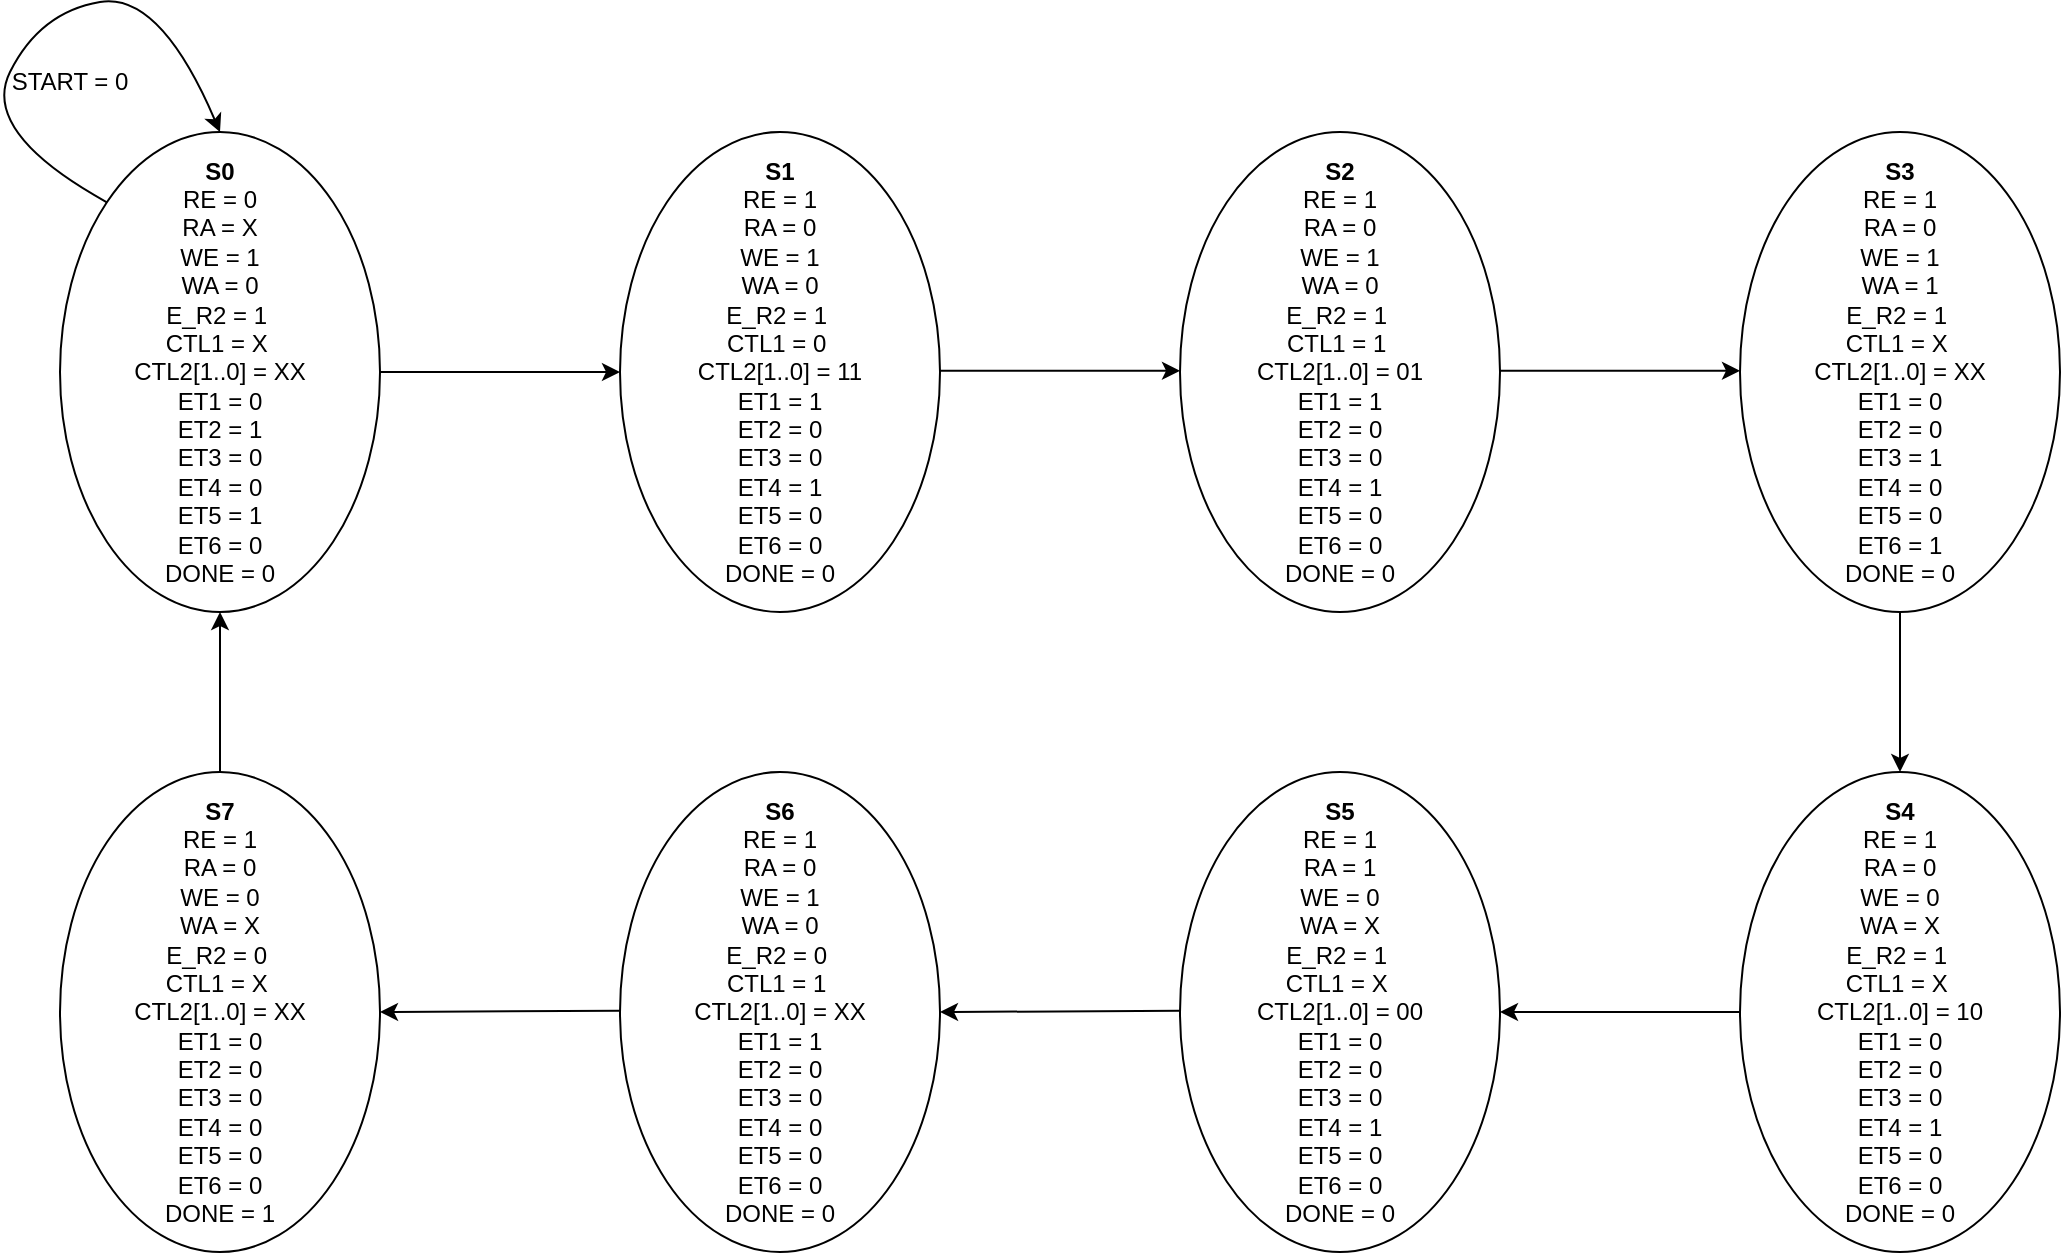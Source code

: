 <mxfile version="21.2.2" type="device">
  <diagram name="Page-1" id="D29pGEQHQrqoXzZbhyBa">
    <mxGraphModel dx="1050" dy="541" grid="0" gridSize="10" guides="1" tooltips="1" connect="1" arrows="1" fold="1" page="0" pageScale="1" pageWidth="850" pageHeight="1100" math="0" shadow="0">
      <root>
        <mxCell id="0" />
        <mxCell id="1" parent="0" />
        <mxCell id="zba-jAjFFjgz56tZfDDK-9" value="&lt;b&gt;S0&lt;/b&gt;&lt;br&gt;RE = 0&lt;br&gt;RA = X&lt;br&gt;WE = 1&lt;br&gt;WA = 0&lt;br&gt;E_R2 = 1&amp;nbsp;&lt;br&gt;CTL1 = X&amp;nbsp;&lt;br&gt;CTL2[1..0] = XX&lt;br&gt;ET1 = 0&lt;br&gt;ET2 = 1&lt;br&gt;ET3 = 0&lt;br&gt;ET4 = 0&lt;br&gt;ET5 = 1&lt;br&gt;ET6 = 0&lt;br&gt;DONE = 0" style="ellipse;whiteSpace=wrap;html=1;" parent="1" vertex="1">
          <mxGeometry x="80" y="80" width="160" height="240" as="geometry" />
        </mxCell>
        <mxCell id="zba-jAjFFjgz56tZfDDK-13" value="&lt;b style=&quot;border-color: var(--border-color);&quot;&gt;S1&lt;/b&gt;&lt;br style=&quot;border-color: var(--border-color);&quot;&gt;RE = 1&lt;br style=&quot;border-color: var(--border-color);&quot;&gt;RA = 0&lt;br style=&quot;border-color: var(--border-color);&quot;&gt;WE = 1&lt;br style=&quot;border-color: var(--border-color);&quot;&gt;WA = 0&lt;br style=&quot;border-color: var(--border-color);&quot;&gt;E_R2 = 1&amp;nbsp;&lt;br style=&quot;border-color: var(--border-color);&quot;&gt;CTL1 = 0&amp;nbsp;&lt;br style=&quot;border-color: var(--border-color);&quot;&gt;CTL2[1..0] = 11&lt;br style=&quot;border-color: var(--border-color);&quot;&gt;ET1 = 1&lt;br style=&quot;border-color: var(--border-color);&quot;&gt;ET2 = 0&lt;br style=&quot;border-color: var(--border-color);&quot;&gt;ET3 = 0&lt;br style=&quot;border-color: var(--border-color);&quot;&gt;ET4 = 1&lt;br style=&quot;border-color: var(--border-color);&quot;&gt;ET5 = 0&lt;br style=&quot;border-color: var(--border-color);&quot;&gt;ET6 = 0&lt;br style=&quot;border-color: var(--border-color);&quot;&gt;DONE = 0" style="ellipse;whiteSpace=wrap;html=1;" parent="1" vertex="1">
          <mxGeometry x="360" y="80" width="160" height="240" as="geometry" />
        </mxCell>
        <mxCell id="zba-jAjFFjgz56tZfDDK-14" value="&lt;b style=&quot;border-color: var(--border-color);&quot;&gt;S2&lt;/b&gt;&lt;br style=&quot;border-color: var(--border-color);&quot;&gt;RE = 1&lt;br style=&quot;border-color: var(--border-color);&quot;&gt;RA = 0&lt;br style=&quot;border-color: var(--border-color);&quot;&gt;WE = 1&lt;br style=&quot;border-color: var(--border-color);&quot;&gt;WA = 0&lt;br style=&quot;border-color: var(--border-color);&quot;&gt;E_R2 = 1&amp;nbsp;&lt;br style=&quot;border-color: var(--border-color);&quot;&gt;CTL1 = 1&amp;nbsp;&lt;br style=&quot;border-color: var(--border-color);&quot;&gt;CTL2[1..0] = 01&lt;br style=&quot;border-color: var(--border-color);&quot;&gt;ET1 = 1&lt;br style=&quot;border-color: var(--border-color);&quot;&gt;ET2 = 0&lt;br style=&quot;border-color: var(--border-color);&quot;&gt;ET3 = 0&lt;br style=&quot;border-color: var(--border-color);&quot;&gt;ET4 = 1&lt;br style=&quot;border-color: var(--border-color);&quot;&gt;ET5 = 0&lt;br style=&quot;border-color: var(--border-color);&quot;&gt;ET6 = 0&lt;br style=&quot;border-color: var(--border-color);&quot;&gt;DONE = 0" style="ellipse;whiteSpace=wrap;html=1;" parent="1" vertex="1">
          <mxGeometry x="640" y="80" width="160" height="240" as="geometry" />
        </mxCell>
        <mxCell id="zba-jAjFFjgz56tZfDDK-23" value="" style="edgeStyle=orthogonalEdgeStyle;rounded=0;orthogonalLoop=1;jettySize=auto;html=1;" parent="1" source="zba-jAjFFjgz56tZfDDK-15" target="zba-jAjFFjgz56tZfDDK-19" edge="1">
          <mxGeometry relative="1" as="geometry" />
        </mxCell>
        <mxCell id="zba-jAjFFjgz56tZfDDK-15" value="&lt;b style=&quot;border-color: var(--border-color);&quot;&gt;S3&lt;/b&gt;&lt;br style=&quot;border-color: var(--border-color);&quot;&gt;RE = 1&lt;br style=&quot;border-color: var(--border-color);&quot;&gt;RA = 0&lt;br style=&quot;border-color: var(--border-color);&quot;&gt;WE = 1&lt;br style=&quot;border-color: var(--border-color);&quot;&gt;WA = 1&lt;br style=&quot;border-color: var(--border-color);&quot;&gt;E_R2 = 1&amp;nbsp;&lt;br style=&quot;border-color: var(--border-color);&quot;&gt;CTL1 = X&amp;nbsp;&lt;br style=&quot;border-color: var(--border-color);&quot;&gt;CTL2[1..0] = XX&lt;br style=&quot;border-color: var(--border-color);&quot;&gt;ET1 = 0&lt;br style=&quot;border-color: var(--border-color);&quot;&gt;ET2 = 0&lt;br style=&quot;border-color: var(--border-color);&quot;&gt;ET3 = 1&lt;br style=&quot;border-color: var(--border-color);&quot;&gt;ET4 = 0&lt;br style=&quot;border-color: var(--border-color);&quot;&gt;ET5 = 0&lt;br style=&quot;border-color: var(--border-color);&quot;&gt;ET6 = 1&lt;br style=&quot;border-color: var(--border-color);&quot;&gt;DONE = 0" style="ellipse;whiteSpace=wrap;html=1;" parent="1" vertex="1">
          <mxGeometry x="920" y="80" width="160" height="240" as="geometry" />
        </mxCell>
        <mxCell id="zba-jAjFFjgz56tZfDDK-27" value="" style="edgeStyle=orthogonalEdgeStyle;rounded=0;orthogonalLoop=1;jettySize=auto;html=1;" parent="1" source="zba-jAjFFjgz56tZfDDK-16" target="zba-jAjFFjgz56tZfDDK-9" edge="1">
          <mxGeometry relative="1" as="geometry" />
        </mxCell>
        <mxCell id="zba-jAjFFjgz56tZfDDK-16" value="&lt;b style=&quot;border-color: var(--border-color);&quot;&gt;S7&lt;/b&gt;&lt;br style=&quot;border-color: var(--border-color);&quot;&gt;RE = 1&lt;br style=&quot;border-color: var(--border-color);&quot;&gt;RA = 0&lt;br style=&quot;border-color: var(--border-color);&quot;&gt;WE = 0&lt;br style=&quot;border-color: var(--border-color);&quot;&gt;WA = X&lt;br style=&quot;border-color: var(--border-color);&quot;&gt;E_R2 = 0&amp;nbsp;&lt;br style=&quot;border-color: var(--border-color);&quot;&gt;CTL1 = X&amp;nbsp;&lt;br style=&quot;border-color: var(--border-color);&quot;&gt;CTL2[1..0] = XX&lt;br style=&quot;border-color: var(--border-color);&quot;&gt;ET1 = 0&lt;br style=&quot;border-color: var(--border-color);&quot;&gt;ET2 = 0&lt;br style=&quot;border-color: var(--border-color);&quot;&gt;ET3 = 0&lt;br style=&quot;border-color: var(--border-color);&quot;&gt;ET4 = 0&lt;br style=&quot;border-color: var(--border-color);&quot;&gt;ET5 = 0&lt;br style=&quot;border-color: var(--border-color);&quot;&gt;ET6 = 0&lt;br style=&quot;border-color: var(--border-color);&quot;&gt;DONE = 1" style="ellipse;whiteSpace=wrap;html=1;" parent="1" vertex="1">
          <mxGeometry x="80" y="400" width="160" height="240" as="geometry" />
        </mxCell>
        <mxCell id="zba-jAjFFjgz56tZfDDK-17" value="&lt;b style=&quot;border-color: var(--border-color);&quot;&gt;S6&lt;/b&gt;&lt;br style=&quot;border-color: var(--border-color);&quot;&gt;RE = 1&lt;br style=&quot;border-color: var(--border-color);&quot;&gt;RA = 0&lt;br style=&quot;border-color: var(--border-color);&quot;&gt;WE = 1&lt;br style=&quot;border-color: var(--border-color);&quot;&gt;WA = 0&lt;br style=&quot;border-color: var(--border-color);&quot;&gt;E_R2 = 0&amp;nbsp;&lt;br style=&quot;border-color: var(--border-color);&quot;&gt;CTL1 = 1&amp;nbsp;&lt;br style=&quot;border-color: var(--border-color);&quot;&gt;CTL2[1..0] = XX&lt;br style=&quot;border-color: var(--border-color);&quot;&gt;ET1 = 1&lt;br style=&quot;border-color: var(--border-color);&quot;&gt;ET2 = 0&lt;br style=&quot;border-color: var(--border-color);&quot;&gt;ET3 = 0&lt;br style=&quot;border-color: var(--border-color);&quot;&gt;ET4 = 0&lt;br style=&quot;border-color: var(--border-color);&quot;&gt;ET5 = 0&lt;br style=&quot;border-color: var(--border-color);&quot;&gt;ET6 = 0&lt;br style=&quot;border-color: var(--border-color);&quot;&gt;DONE = 0" style="ellipse;whiteSpace=wrap;html=1;" parent="1" vertex="1">
          <mxGeometry x="360" y="400" width="160" height="240" as="geometry" />
        </mxCell>
        <mxCell id="zba-jAjFFjgz56tZfDDK-18" value="&lt;b style=&quot;border-color: var(--border-color);&quot;&gt;S5&lt;/b&gt;&lt;br style=&quot;border-color: var(--border-color);&quot;&gt;RE = 1&lt;br style=&quot;border-color: var(--border-color);&quot;&gt;RA = 1&lt;br style=&quot;border-color: var(--border-color);&quot;&gt;WE = 0&lt;br style=&quot;border-color: var(--border-color);&quot;&gt;WA = X&lt;br style=&quot;border-color: var(--border-color);&quot;&gt;E_R2 = 1&amp;nbsp;&lt;br style=&quot;border-color: var(--border-color);&quot;&gt;CTL1 = X&amp;nbsp;&lt;br style=&quot;border-color: var(--border-color);&quot;&gt;CTL2[1..0] = 00&lt;br style=&quot;border-color: var(--border-color);&quot;&gt;ET1 = 0&lt;br style=&quot;border-color: var(--border-color);&quot;&gt;ET2 = 0&lt;br style=&quot;border-color: var(--border-color);&quot;&gt;ET3 = 0&lt;br style=&quot;border-color: var(--border-color);&quot;&gt;ET4 = 1&lt;br style=&quot;border-color: var(--border-color);&quot;&gt;ET5 = 0&lt;br style=&quot;border-color: var(--border-color);&quot;&gt;ET6 = 0&lt;br style=&quot;border-color: var(--border-color);&quot;&gt;DONE = 0" style="ellipse;whiteSpace=wrap;html=1;" parent="1" vertex="1">
          <mxGeometry x="640" y="400" width="160" height="240" as="geometry" />
        </mxCell>
        <mxCell id="zba-jAjFFjgz56tZfDDK-19" value="&lt;b style=&quot;border-color: var(--border-color);&quot;&gt;S4&lt;/b&gt;&lt;br style=&quot;border-color: var(--border-color);&quot;&gt;RE = 1&lt;br style=&quot;border-color: var(--border-color);&quot;&gt;RA = 0&lt;br style=&quot;border-color: var(--border-color);&quot;&gt;WE = 0&lt;br style=&quot;border-color: var(--border-color);&quot;&gt;WA = X&lt;br style=&quot;border-color: var(--border-color);&quot;&gt;E_R2 = 1&amp;nbsp;&lt;br style=&quot;border-color: var(--border-color);&quot;&gt;CTL1 = X&amp;nbsp;&lt;br style=&quot;border-color: var(--border-color);&quot;&gt;CTL2[1..0] = 10&lt;br style=&quot;border-color: var(--border-color);&quot;&gt;ET1 = 0&lt;br style=&quot;border-color: var(--border-color);&quot;&gt;ET2 = 0&lt;br style=&quot;border-color: var(--border-color);&quot;&gt;ET3 = 0&lt;br style=&quot;border-color: var(--border-color);&quot;&gt;ET4 = 1&lt;br style=&quot;border-color: var(--border-color);&quot;&gt;ET5 = 0&lt;br style=&quot;border-color: var(--border-color);&quot;&gt;ET6 = 0&lt;br style=&quot;border-color: var(--border-color);&quot;&gt;DONE = 0" style="ellipse;whiteSpace=wrap;html=1;" parent="1" vertex="1">
          <mxGeometry x="920" y="400" width="160" height="240" as="geometry" />
        </mxCell>
        <mxCell id="zba-jAjFFjgz56tZfDDK-20" value="" style="endArrow=classic;html=1;rounded=0;exitX=1;exitY=0.5;exitDx=0;exitDy=0;entryX=0;entryY=0.5;entryDx=0;entryDy=0;entryPerimeter=0;" parent="1" source="zba-jAjFFjgz56tZfDDK-9" target="zba-jAjFFjgz56tZfDDK-13" edge="1">
          <mxGeometry width="50" height="50" relative="1" as="geometry">
            <mxPoint x="450" y="280" as="sourcePoint" />
            <mxPoint x="500" y="230" as="targetPoint" />
          </mxGeometry>
        </mxCell>
        <mxCell id="zba-jAjFFjgz56tZfDDK-21" value="" style="endArrow=classic;html=1;rounded=0;exitX=1;exitY=0.5;exitDx=0;exitDy=0;entryX=0;entryY=0.5;entryDx=0;entryDy=0;entryPerimeter=0;" parent="1" edge="1">
          <mxGeometry width="50" height="50" relative="1" as="geometry">
            <mxPoint x="520" y="199.41" as="sourcePoint" />
            <mxPoint x="640" y="199.41" as="targetPoint" />
          </mxGeometry>
        </mxCell>
        <mxCell id="zba-jAjFFjgz56tZfDDK-22" value="" style="endArrow=classic;html=1;rounded=0;exitX=1;exitY=0.5;exitDx=0;exitDy=0;entryX=0;entryY=0.5;entryDx=0;entryDy=0;entryPerimeter=0;" parent="1" edge="1">
          <mxGeometry width="50" height="50" relative="1" as="geometry">
            <mxPoint x="800" y="199.41" as="sourcePoint" />
            <mxPoint x="920" y="199.41" as="targetPoint" />
          </mxGeometry>
        </mxCell>
        <mxCell id="zba-jAjFFjgz56tZfDDK-24" value="" style="endArrow=classic;html=1;rounded=0;exitX=0;exitY=0.5;exitDx=0;exitDy=0;entryX=1;entryY=0.5;entryDx=0;entryDy=0;" parent="1" source="zba-jAjFFjgz56tZfDDK-19" target="zba-jAjFFjgz56tZfDDK-18" edge="1">
          <mxGeometry width="50" height="50" relative="1" as="geometry">
            <mxPoint x="820" y="430" as="sourcePoint" />
            <mxPoint x="940" y="430" as="targetPoint" />
          </mxGeometry>
        </mxCell>
        <mxCell id="zba-jAjFFjgz56tZfDDK-25" value="" style="endArrow=classic;html=1;rounded=0;exitX=1;exitY=0.5;exitDx=0;exitDy=0;entryX=1;entryY=0.5;entryDx=0;entryDy=0;" parent="1" target="zba-jAjFFjgz56tZfDDK-17" edge="1">
          <mxGeometry width="50" height="50" relative="1" as="geometry">
            <mxPoint x="640" y="519.41" as="sourcePoint" />
            <mxPoint x="760" y="519.41" as="targetPoint" />
          </mxGeometry>
        </mxCell>
        <mxCell id="zba-jAjFFjgz56tZfDDK-26" value="" style="endArrow=classic;html=1;rounded=0;exitX=1;exitY=0.5;exitDx=0;exitDy=0;entryX=1;entryY=0.5;entryDx=0;entryDy=0;" parent="1" target="zba-jAjFFjgz56tZfDDK-16" edge="1">
          <mxGeometry width="50" height="50" relative="1" as="geometry">
            <mxPoint x="360" y="519.41" as="sourcePoint" />
            <mxPoint x="480" y="519.41" as="targetPoint" />
          </mxGeometry>
        </mxCell>
        <mxCell id="zba-jAjFFjgz56tZfDDK-28" value="" style="curved=1;endArrow=classic;html=1;rounded=0;exitX=0;exitY=0;exitDx=0;exitDy=0;entryX=0.5;entryY=0;entryDx=0;entryDy=0;" parent="1" source="zba-jAjFFjgz56tZfDDK-9" target="zba-jAjFFjgz56tZfDDK-9" edge="1">
          <mxGeometry width="50" height="50" relative="1" as="geometry">
            <mxPoint x="90" y="120" as="sourcePoint" />
            <mxPoint x="140" y="70" as="targetPoint" />
            <Array as="points">
              <mxPoint x="40" y="80" />
              <mxPoint x="70" y="20" />
              <mxPoint x="130" y="10" />
            </Array>
          </mxGeometry>
        </mxCell>
        <mxCell id="zba-jAjFFjgz56tZfDDK-30" value="START = 0" style="text;html=1;strokeColor=none;fillColor=none;align=center;verticalAlign=middle;whiteSpace=wrap;rounded=0;" parent="1" vertex="1">
          <mxGeometry x="50" y="40" width="70" height="30" as="geometry" />
        </mxCell>
      </root>
    </mxGraphModel>
  </diagram>
</mxfile>
